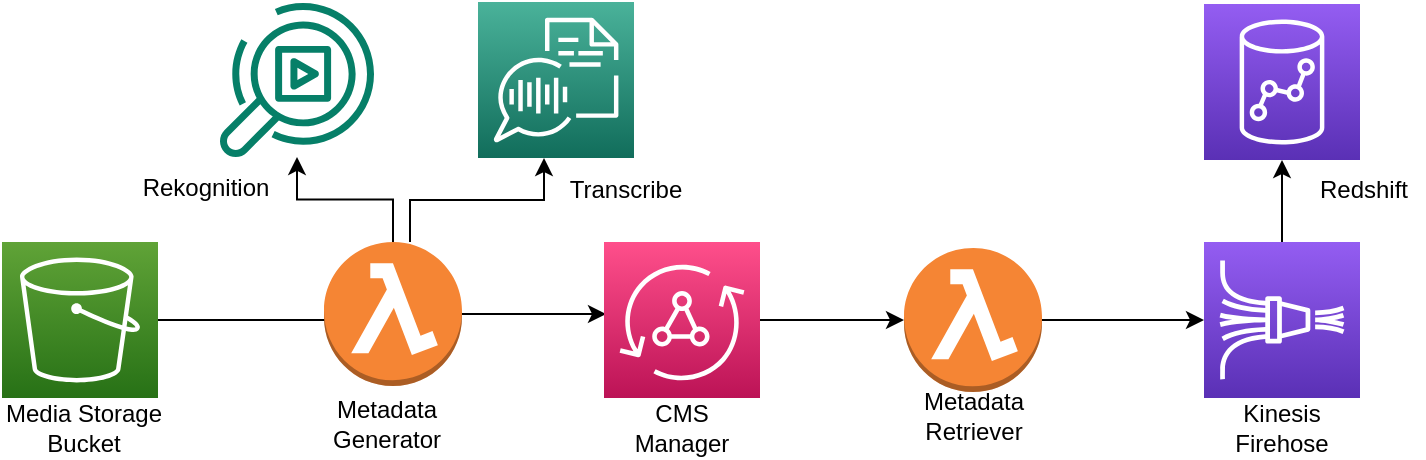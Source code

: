 <mxfile version="21.5.2" type="github">
  <diagram id="Ht1M8jgEwFfnCIfOTk4-" name="Page-1">
    <mxGraphModel dx="1093" dy="599" grid="1" gridSize="10" guides="1" tooltips="1" connect="1" arrows="1" fold="1" page="1" pageScale="1" pageWidth="1169" pageHeight="827" math="0" shadow="0">
      <root>
        <mxCell id="0" />
        <mxCell id="1" parent="0" />
        <mxCell id="Wglgy_foU38NRANABu0b-15" style="edgeStyle=orthogonalEdgeStyle;rounded=0;orthogonalLoop=1;jettySize=auto;html=1;" parent="1" source="Wglgy_foU38NRANABu0b-1" edge="1">
          <mxGeometry relative="1" as="geometry">
            <mxPoint x="279" y="239" as="targetPoint" />
          </mxGeometry>
        </mxCell>
        <mxCell id="Wglgy_foU38NRANABu0b-1" value="" style="sketch=0;points=[[0,0,0],[0.25,0,0],[0.5,0,0],[0.75,0,0],[1,0,0],[0,1,0],[0.25,1,0],[0.5,1,0],[0.75,1,0],[1,1,0],[0,0.25,0],[0,0.5,0],[0,0.75,0],[1,0.25,0],[1,0.5,0],[1,0.75,0]];outlineConnect=0;fontColor=#232F3E;gradientColor=#60A337;gradientDirection=north;fillColor=#277116;strokeColor=#ffffff;dashed=0;verticalLabelPosition=bottom;verticalAlign=top;align=center;html=1;fontSize=12;fontStyle=0;aspect=fixed;shape=mxgraph.aws4.resourceIcon;resIcon=mxgraph.aws4.s3;" parent="1" vertex="1">
          <mxGeometry x="79" y="200" width="78" height="78" as="geometry" />
        </mxCell>
        <mxCell id="Wglgy_foU38NRANABu0b-2" value="" style="sketch=0;outlineConnect=0;fontColor=#232F3E;gradientColor=none;fillColor=#067F68;strokeColor=none;dashed=0;verticalLabelPosition=bottom;verticalAlign=top;align=center;html=1;fontSize=12;fontStyle=0;aspect=fixed;pointerEvents=1;shape=mxgraph.aws4.rekognition_video;" parent="1" vertex="1">
          <mxGeometry x="188" y="80" width="77" height="78" as="geometry" />
        </mxCell>
        <mxCell id="Wglgy_foU38NRANABu0b-3" value="" style="sketch=0;points=[[0,0,0],[0.25,0,0],[0.5,0,0],[0.75,0,0],[1,0,0],[0,1,0],[0.25,1,0],[0.5,1,0],[0.75,1,0],[1,1,0],[0,0.25,0],[0,0.5,0],[0,0.75,0],[1,0.25,0],[1,0.5,0],[1,0.75,0]];outlineConnect=0;fontColor=#232F3E;gradientColor=#4AB29A;gradientDirection=north;fillColor=#116D5B;strokeColor=#ffffff;dashed=0;verticalLabelPosition=bottom;verticalAlign=top;align=center;html=1;fontSize=12;fontStyle=0;aspect=fixed;shape=mxgraph.aws4.resourceIcon;resIcon=mxgraph.aws4.transcribe;" parent="1" vertex="1">
          <mxGeometry x="317" y="80" width="78" height="78" as="geometry" />
        </mxCell>
        <mxCell id="Wglgy_foU38NRANABu0b-13" style="edgeStyle=orthogonalEdgeStyle;rounded=0;orthogonalLoop=1;jettySize=auto;html=1;" parent="1" source="Wglgy_foU38NRANABu0b-4" target="Wglgy_foU38NRANABu0b-2" edge="1">
          <mxGeometry relative="1" as="geometry" />
        </mxCell>
        <mxCell id="Wglgy_foU38NRANABu0b-14" style="edgeStyle=orthogonalEdgeStyle;rounded=0;orthogonalLoop=1;jettySize=auto;html=1;" parent="1" source="Wglgy_foU38NRANABu0b-4" target="Wglgy_foU38NRANABu0b-3" edge="1">
          <mxGeometry relative="1" as="geometry">
            <Array as="points">
              <mxPoint x="283" y="179" />
              <mxPoint x="350" y="179" />
            </Array>
          </mxGeometry>
        </mxCell>
        <mxCell id="Wglgy_foU38NRANABu0b-17" style="edgeStyle=orthogonalEdgeStyle;rounded=0;orthogonalLoop=1;jettySize=auto;html=1;" parent="1" source="Wglgy_foU38NRANABu0b-4" edge="1">
          <mxGeometry relative="1" as="geometry">
            <mxPoint x="381" y="236" as="targetPoint" />
          </mxGeometry>
        </mxCell>
        <mxCell id="Wglgy_foU38NRANABu0b-4" value="" style="outlineConnect=0;dashed=0;verticalLabelPosition=bottom;verticalAlign=top;align=center;html=1;shape=mxgraph.aws3.lambda_function;fillColor=#F58534;gradientColor=none;" parent="1" vertex="1">
          <mxGeometry x="240" y="200" width="69" height="72" as="geometry" />
        </mxCell>
        <mxCell id="30nkXo1XG7g7Qe-5xxhR-9" value="" style="edgeStyle=orthogonalEdgeStyle;rounded=0;orthogonalLoop=1;jettySize=auto;html=1;" edge="1" parent="1" source="Wglgy_foU38NRANABu0b-16" target="30nkXo1XG7g7Qe-5xxhR-8">
          <mxGeometry relative="1" as="geometry" />
        </mxCell>
        <mxCell id="Wglgy_foU38NRANABu0b-16" value="" style="sketch=0;points=[[0,0,0],[0.25,0,0],[0.5,0,0],[0.75,0,0],[1,0,0],[0,1,0],[0.25,1,0],[0.5,1,0],[0.75,1,0],[1,1,0],[0,0.25,0],[0,0.5,0],[0,0.75,0],[1,0.25,0],[1,0.5,0],[1,0.75,0]];outlineConnect=0;fontColor=#232F3E;gradientColor=#FF4F8B;gradientDirection=north;fillColor=#BC1356;strokeColor=#ffffff;dashed=0;verticalLabelPosition=bottom;verticalAlign=top;align=center;html=1;fontSize=12;fontStyle=0;aspect=fixed;shape=mxgraph.aws4.resourceIcon;resIcon=mxgraph.aws4.appsync;" parent="1" vertex="1">
          <mxGeometry x="380" y="200" width="78" height="78" as="geometry" />
        </mxCell>
        <mxCell id="Wglgy_foU38NRANABu0b-18" value="" style="sketch=0;points=[[0,0,0],[0.25,0,0],[0.5,0,0],[0.75,0,0],[1,0,0],[0,1,0],[0.25,1,0],[0.5,1,0],[0.75,1,0],[1,1,0],[0,0.25,0],[0,0.5,0],[0,0.75,0],[1,0.25,0],[1,0.5,0],[1,0.75,0]];outlineConnect=0;fontColor=#232F3E;gradientColor=#945DF2;gradientDirection=north;fillColor=#5A30B5;strokeColor=#ffffff;dashed=0;verticalLabelPosition=bottom;verticalAlign=top;align=center;html=1;fontSize=12;fontStyle=0;aspect=fixed;shape=mxgraph.aws4.resourceIcon;resIcon=mxgraph.aws4.redshift;" parent="1" vertex="1">
          <mxGeometry x="680" y="81" width="78" height="78" as="geometry" />
        </mxCell>
        <mxCell id="Wglgy_foU38NRANABu0b-58" value="Media Storage Bucket" style="text;html=1;strokeColor=none;fillColor=none;align=center;verticalAlign=middle;whiteSpace=wrap;rounded=0;" parent="1" vertex="1">
          <mxGeometry x="79" y="278" width="82" height="30" as="geometry" />
        </mxCell>
        <mxCell id="Wglgy_foU38NRANABu0b-59" value="Rekognition" style="text;html=1;strokeColor=none;fillColor=none;align=center;verticalAlign=middle;whiteSpace=wrap;rounded=0;" parent="1" vertex="1">
          <mxGeometry x="151" y="158" width="60" height="30" as="geometry" />
        </mxCell>
        <mxCell id="Wglgy_foU38NRANABu0b-60" value="Transcribe" style="text;html=1;strokeColor=none;fillColor=none;align=center;verticalAlign=middle;whiteSpace=wrap;rounded=0;" parent="1" vertex="1">
          <mxGeometry x="361" y="159" width="60" height="30" as="geometry" />
        </mxCell>
        <mxCell id="Wglgy_foU38NRANABu0b-61" value="CMS Manager" style="text;html=1;strokeColor=none;fillColor=none;align=center;verticalAlign=middle;whiteSpace=wrap;rounded=0;" parent="1" vertex="1">
          <mxGeometry x="389" y="278" width="60" height="30" as="geometry" />
        </mxCell>
        <mxCell id="30nkXo1XG7g7Qe-5xxhR-1" value="" style="edgeStyle=orthogonalEdgeStyle;rounded=0;orthogonalLoop=1;jettySize=auto;html=1;" edge="1" parent="1" source="nJwQpoLxKvQ-qskrC7Dm-5" target="Wglgy_foU38NRANABu0b-18">
          <mxGeometry relative="1" as="geometry" />
        </mxCell>
        <mxCell id="nJwQpoLxKvQ-qskrC7Dm-5" value="" style="sketch=0;points=[[0,0,0],[0.25,0,0],[0.5,0,0],[0.75,0,0],[1,0,0],[0,1,0],[0.25,1,0],[0.5,1,0],[0.75,1,0],[1,1,0],[0,0.25,0],[0,0.5,0],[0,0.75,0],[1,0.25,0],[1,0.5,0],[1,0.75,0]];outlineConnect=0;fontColor=#232F3E;gradientColor=#945DF2;gradientDirection=north;fillColor=#5A30B5;strokeColor=#ffffff;dashed=0;verticalLabelPosition=bottom;verticalAlign=top;align=center;html=1;fontSize=12;fontStyle=0;aspect=fixed;shape=mxgraph.aws4.resourceIcon;resIcon=mxgraph.aws4.kinesis_data_firehose;" parent="1" vertex="1">
          <mxGeometry x="680" y="200" width="78" height="78" as="geometry" />
        </mxCell>
        <mxCell id="30nkXo1XG7g7Qe-5xxhR-10" value="" style="edgeStyle=orthogonalEdgeStyle;rounded=0;orthogonalLoop=1;jettySize=auto;html=1;" edge="1" parent="1" source="30nkXo1XG7g7Qe-5xxhR-8" target="nJwQpoLxKvQ-qskrC7Dm-5">
          <mxGeometry relative="1" as="geometry" />
        </mxCell>
        <mxCell id="30nkXo1XG7g7Qe-5xxhR-8" value="" style="outlineConnect=0;dashed=0;verticalLabelPosition=bottom;verticalAlign=top;align=center;html=1;shape=mxgraph.aws3.lambda_function;fillColor=#F58534;gradientColor=none;" vertex="1" parent="1">
          <mxGeometry x="530" y="203" width="69" height="72" as="geometry" />
        </mxCell>
        <mxCell id="30nkXo1XG7g7Qe-5xxhR-11" value="Metadata Generator" style="text;html=1;strokeColor=none;fillColor=none;align=center;verticalAlign=middle;whiteSpace=wrap;rounded=0;" vertex="1" parent="1">
          <mxGeometry x="234" y="273" width="75" height="35" as="geometry" />
        </mxCell>
        <mxCell id="30nkXo1XG7g7Qe-5xxhR-12" value="Metadata Retriever" style="text;html=1;strokeColor=none;fillColor=none;align=center;verticalAlign=middle;whiteSpace=wrap;rounded=0;" vertex="1" parent="1">
          <mxGeometry x="535" y="272" width="60" height="30" as="geometry" />
        </mxCell>
        <mxCell id="30nkXo1XG7g7Qe-5xxhR-13" value="Kinesis Firehose" style="text;html=1;strokeColor=none;fillColor=none;align=center;verticalAlign=middle;whiteSpace=wrap;rounded=0;" vertex="1" parent="1">
          <mxGeometry x="689" y="278" width="60" height="30" as="geometry" />
        </mxCell>
        <mxCell id="30nkXo1XG7g7Qe-5xxhR-16" value="Redshift" style="text;html=1;strokeColor=none;fillColor=none;align=center;verticalAlign=middle;whiteSpace=wrap;rounded=0;" vertex="1" parent="1">
          <mxGeometry x="730" y="159" width="60" height="30" as="geometry" />
        </mxCell>
      </root>
    </mxGraphModel>
  </diagram>
</mxfile>
